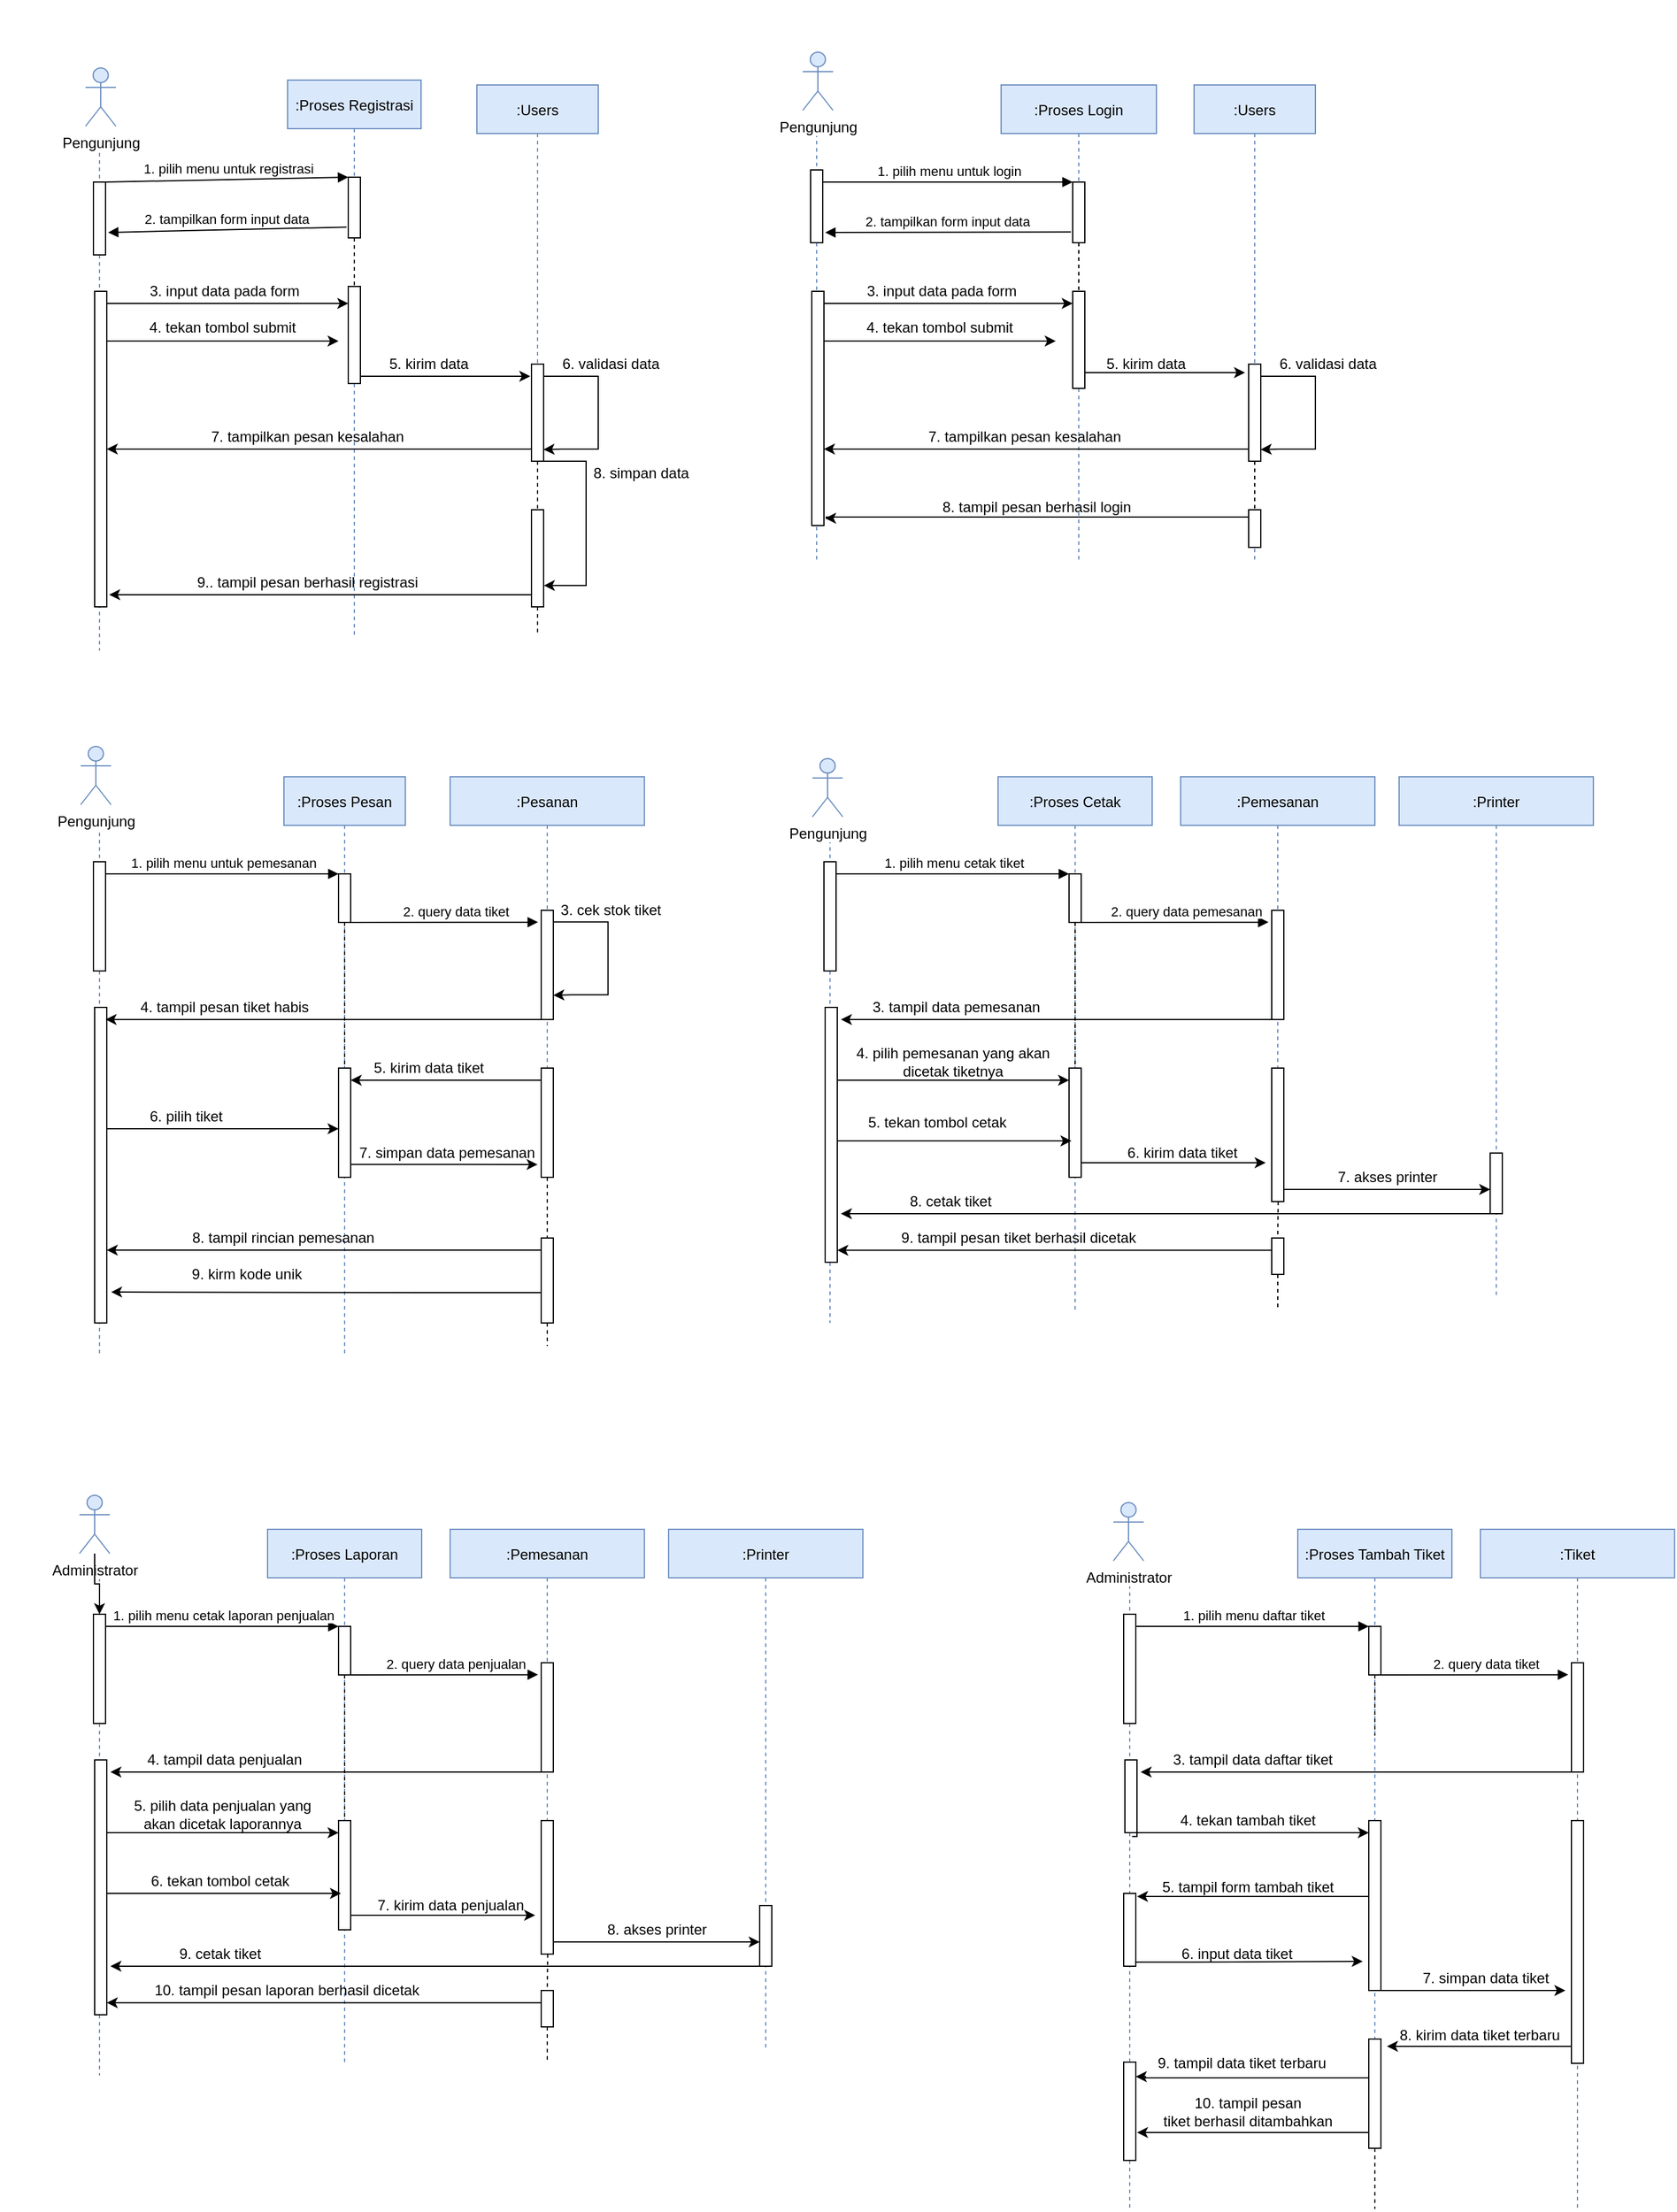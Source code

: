 <mxfile version="20.0.1" type="github">
  <diagram id="kgpKYQtTHZ0yAKxKKP6v" name="Page-1">
    <mxGraphModel dx="1011" dy="581" grid="0" gridSize="10" guides="1" tooltips="1" connect="1" arrows="1" fold="1" page="0" pageScale="1" pageWidth="850" pageHeight="1100" math="0" shadow="0">
      <root>
        <mxCell id="0" />
        <mxCell id="1" parent="0" />
        <mxCell id="LG617nG7bpmIxUYU5paF-22" value="" style="edgeStyle=orthogonalEdgeStyle;rounded=0;orthogonalLoop=1;jettySize=auto;html=1;dashed=1;endArrow=none;endFill=0;" parent="1" source="LG617nG7bpmIxUYU5paF-2" edge="1">
          <mxGeometry relative="1" as="geometry">
            <mxPoint x="530" y="532" as="targetPoint" />
          </mxGeometry>
        </mxCell>
        <mxCell id="LG617nG7bpmIxUYU5paF-202" value="" style="edgeStyle=orthogonalEdgeStyle;rounded=0;orthogonalLoop=1;jettySize=auto;html=1;endArrow=none;endFill=0;dashed=1;startArrow=none;" parent="1" source="LZ7R_vukXPX4uj1zmHP9-11" edge="1">
          <mxGeometry relative="1" as="geometry">
            <mxPoint x="1220" y="1830" as="targetPoint" />
          </mxGeometry>
        </mxCell>
        <mxCell id="LG617nG7bpmIxUYU5paF-158" value="" style="edgeStyle=orthogonalEdgeStyle;rounded=0;orthogonalLoop=1;jettySize=auto;html=1;endArrow=none;endFill=0;dashed=1;" parent="1" target="LG617nG7bpmIxUYU5paF-151" edge="1">
          <mxGeometry relative="1" as="geometry">
            <mxPoint x="1139.99" y="940" as="sourcePoint" />
            <mxPoint x="1140.0" y="1090" as="targetPoint" />
          </mxGeometry>
        </mxCell>
        <mxCell id="LG617nG7bpmIxUYU5paF-152" value="" style="edgeStyle=orthogonalEdgeStyle;rounded=0;orthogonalLoop=1;jettySize=auto;html=1;endArrow=none;endFill=0;dashed=1;startArrow=none;" parent="1" source="LG617nG7bpmIxUYU5paF-151" edge="1">
          <mxGeometry relative="1" as="geometry">
            <mxPoint x="1139.99" y="940" as="sourcePoint" />
            <mxPoint x="1140" y="1090" as="targetPoint" />
          </mxGeometry>
        </mxCell>
        <mxCell id="LG617nG7bpmIxUYU5paF-136" value=":Proses Cetak" style="shape=umlLifeline;perimeter=lifelinePerimeter;container=1;collapsible=0;recursiveResize=0;rounded=0;shadow=0;strokeWidth=1;fillColor=#dae8fc;strokeColor=#6c8ebf;" parent="1" vertex="1">
          <mxGeometry x="909.5" y="650" width="127" height="440" as="geometry" />
        </mxCell>
        <mxCell id="LG617nG7bpmIxUYU5paF-140" value="" style="edgeStyle=orthogonalEdgeStyle;rounded=0;orthogonalLoop=1;jettySize=auto;html=1;endArrow=classic;endFill=1;" parent="LG617nG7bpmIxUYU5paF-136" edge="1">
          <mxGeometry relative="1" as="geometry">
            <mxPoint x="50" y="240.0" as="targetPoint" />
          </mxGeometry>
        </mxCell>
        <mxCell id="3nuBFxr9cyL0pnOWT2aG-1" value=":Pengguna" style="shape=umlLifeline;perimeter=lifelinePerimeter;container=1;collapsible=0;recursiveResize=0;rounded=0;shadow=0;strokeWidth=1;fillColor=#dae8fc;strokeColor=#6c8ebf;" parent="1" vertex="1">
          <mxGeometry x="111" y="90" width="116" height="456" as="geometry" />
        </mxCell>
        <mxCell id="3nuBFxr9cyL0pnOWT2aG-2" value="" style="points=[];perimeter=orthogonalPerimeter;rounded=0;shadow=0;strokeWidth=1;" parent="3nuBFxr9cyL0pnOWT2aG-1" vertex="1">
          <mxGeometry x="53" y="70" width="10" height="60" as="geometry" />
        </mxCell>
        <mxCell id="3nuBFxr9cyL0pnOWT2aG-5" value=":Proses Registrasi" style="shape=umlLifeline;perimeter=lifelinePerimeter;container=1;collapsible=0;recursiveResize=0;rounded=0;shadow=0;strokeWidth=1;fillColor=#dae8fc;strokeColor=#6c8ebf;" parent="1" vertex="1">
          <mxGeometry x="324" y="76" width="110" height="459" as="geometry" />
        </mxCell>
        <mxCell id="3nuBFxr9cyL0pnOWT2aG-6" value="" style="points=[];perimeter=orthogonalPerimeter;rounded=0;shadow=0;strokeWidth=1;" parent="3nuBFxr9cyL0pnOWT2aG-5" vertex="1">
          <mxGeometry x="50" y="80" width="10" height="50" as="geometry" />
        </mxCell>
        <mxCell id="LG617nG7bpmIxUYU5paF-6" value="" style="points=[];perimeter=orthogonalPerimeter;rounded=0;shadow=0;strokeWidth=1;" parent="3nuBFxr9cyL0pnOWT2aG-5" vertex="1">
          <mxGeometry x="50" y="170" width="10" height="80" as="geometry" />
        </mxCell>
        <mxCell id="LG617nG7bpmIxUYU5paF-7" value="" style="edgeStyle=orthogonalEdgeStyle;rounded=0;orthogonalLoop=1;jettySize=auto;html=1;dashed=1;endArrow=none;endFill=0;" parent="3nuBFxr9cyL0pnOWT2aG-5" source="3nuBFxr9cyL0pnOWT2aG-6" target="LG617nG7bpmIxUYU5paF-6" edge="1">
          <mxGeometry relative="1" as="geometry" />
        </mxCell>
        <mxCell id="3nuBFxr9cyL0pnOWT2aG-8" value=" 1. pilih menu untuk registrasi" style="verticalAlign=bottom;endArrow=block;entryX=0;entryY=0;shadow=0;strokeWidth=1;" parent="1" source="3nuBFxr9cyL0pnOWT2aG-2" target="3nuBFxr9cyL0pnOWT2aG-6" edge="1">
          <mxGeometry relative="1" as="geometry">
            <mxPoint x="275" y="160" as="sourcePoint" />
          </mxGeometry>
        </mxCell>
        <mxCell id="3nuBFxr9cyL0pnOWT2aG-9" value="2. tampilkan form input data" style="verticalAlign=bottom;endArrow=block;entryX=1.1;entryY=0.259;shadow=0;strokeWidth=1;entryDx=0;entryDy=0;entryPerimeter=0;exitX=-0.138;exitY=0.822;exitDx=0;exitDy=0;exitPerimeter=0;" parent="1" source="3nuBFxr9cyL0pnOWT2aG-6" edge="1">
          <mxGeometry relative="1" as="geometry">
            <mxPoint x="360" y="202" as="sourcePoint" />
            <mxPoint x="176.0" y="201.54" as="targetPoint" />
          </mxGeometry>
        </mxCell>
        <mxCell id="LG617nG7bpmIxUYU5paF-1" value=":Users " style="shape=umlLifeline;perimeter=lifelinePerimeter;container=1;collapsible=0;recursiveResize=0;rounded=0;shadow=0;strokeWidth=1;fillColor=#dae8fc;strokeColor=#6c8ebf;" parent="1" vertex="1">
          <mxGeometry x="480" y="80" width="100" height="310" as="geometry" />
        </mxCell>
        <mxCell id="LG617nG7bpmIxUYU5paF-2" value="" style="points=[];perimeter=orthogonalPerimeter;rounded=0;shadow=0;strokeWidth=1;" parent="LG617nG7bpmIxUYU5paF-1" vertex="1">
          <mxGeometry x="45" y="230" width="10" height="80" as="geometry" />
        </mxCell>
        <mxCell id="LG617nG7bpmIxUYU5paF-17" style="edgeStyle=orthogonalEdgeStyle;rounded=0;orthogonalLoop=1;jettySize=auto;html=1;entryX=0.989;entryY=0.88;entryDx=0;entryDy=0;entryPerimeter=0;" parent="LG617nG7bpmIxUYU5paF-1" source="LG617nG7bpmIxUYU5paF-2" target="LG617nG7bpmIxUYU5paF-2" edge="1">
          <mxGeometry relative="1" as="geometry">
            <Array as="points">
              <mxPoint x="100" y="240" />
              <mxPoint x="100" y="300" />
              <mxPoint x="70" y="300" />
            </Array>
          </mxGeometry>
        </mxCell>
        <mxCell id="LG617nG7bpmIxUYU5paF-8" style="edgeStyle=orthogonalEdgeStyle;rounded=0;orthogonalLoop=1;jettySize=auto;html=1;" parent="1" source="LG617nG7bpmIxUYU5paF-4" target="LG617nG7bpmIxUYU5paF-6" edge="1">
          <mxGeometry relative="1" as="geometry">
            <Array as="points">
              <mxPoint x="290" y="260" />
              <mxPoint x="290" y="260" />
            </Array>
          </mxGeometry>
        </mxCell>
        <mxCell id="LG617nG7bpmIxUYU5paF-12" style="edgeStyle=orthogonalEdgeStyle;rounded=0;orthogonalLoop=1;jettySize=auto;html=1;" parent="1" edge="1">
          <mxGeometry relative="1" as="geometry">
            <mxPoint x="175" y="291" as="sourcePoint" />
            <mxPoint x="366" y="291" as="targetPoint" />
            <Array as="points">
              <mxPoint x="220" y="291" />
              <mxPoint x="220" y="291" />
            </Array>
          </mxGeometry>
        </mxCell>
        <mxCell id="LG617nG7bpmIxUYU5paF-4" value="" style="points=[];perimeter=orthogonalPerimeter;rounded=0;shadow=0;strokeWidth=1;" parent="1" vertex="1">
          <mxGeometry x="165" y="250" width="10" height="260" as="geometry" />
        </mxCell>
        <mxCell id="LG617nG7bpmIxUYU5paF-11" value="&amp;nbsp;3. input data pada form" style="text;html=1;align=center;verticalAlign=middle;resizable=0;points=[];autosize=1;strokeColor=none;fillColor=none;" parent="1" vertex="1">
          <mxGeometry x="200" y="240" width="140" height="20" as="geometry" />
        </mxCell>
        <mxCell id="LG617nG7bpmIxUYU5paF-13" value="4. tekan tombol submit" style="text;html=1;align=center;verticalAlign=middle;resizable=0;points=[];autosize=1;strokeColor=none;fillColor=none;" parent="1" vertex="1">
          <mxGeometry x="200" y="270" width="140" height="20" as="geometry" />
        </mxCell>
        <mxCell id="LG617nG7bpmIxUYU5paF-15" style="edgeStyle=orthogonalEdgeStyle;rounded=0;orthogonalLoop=1;jettySize=auto;html=1;" parent="1" source="LG617nG7bpmIxUYU5paF-6" edge="1">
          <mxGeometry relative="1" as="geometry">
            <mxPoint x="524" y="320" as="targetPoint" />
            <Array as="points">
              <mxPoint x="480" y="320" />
              <mxPoint x="480" y="320" />
            </Array>
          </mxGeometry>
        </mxCell>
        <mxCell id="LG617nG7bpmIxUYU5paF-16" value="5. kirim data" style="text;html=1;align=center;verticalAlign=middle;resizable=0;points=[];autosize=1;strokeColor=none;fillColor=none;" parent="1" vertex="1">
          <mxGeometry x="400" y="300" width="80" height="20" as="geometry" />
        </mxCell>
        <mxCell id="LG617nG7bpmIxUYU5paF-18" value="6. validasi data" style="text;html=1;align=center;verticalAlign=middle;resizable=0;points=[];autosize=1;strokeColor=none;fillColor=none;" parent="1" vertex="1">
          <mxGeometry x="540" y="300" width="100" height="20" as="geometry" />
        </mxCell>
        <mxCell id="LG617nG7bpmIxUYU5paF-19" style="edgeStyle=orthogonalEdgeStyle;rounded=0;orthogonalLoop=1;jettySize=auto;html=1;" parent="1" source="LG617nG7bpmIxUYU5paF-2" target="LG617nG7bpmIxUYU5paF-4" edge="1">
          <mxGeometry relative="1" as="geometry">
            <mxPoint x="210" y="370" as="targetPoint" />
            <Array as="points">
              <mxPoint x="360" y="380" />
              <mxPoint x="360" y="380" />
            </Array>
          </mxGeometry>
        </mxCell>
        <mxCell id="LG617nG7bpmIxUYU5paF-20" value="7. tampilkan pesan kesalahan" style="text;html=1;align=center;verticalAlign=middle;resizable=0;points=[];autosize=1;strokeColor=none;fillColor=none;" parent="1" vertex="1">
          <mxGeometry x="255" y="360" width="170" height="20" as="geometry" />
        </mxCell>
        <mxCell id="LG617nG7bpmIxUYU5paF-25" style="edgeStyle=orthogonalEdgeStyle;rounded=0;orthogonalLoop=1;jettySize=auto;html=1;" parent="1" source="LG617nG7bpmIxUYU5paF-21" edge="1">
          <mxGeometry relative="1" as="geometry">
            <mxPoint x="177" y="500" as="targetPoint" />
            <Array as="points">
              <mxPoint x="177" y="500" />
            </Array>
          </mxGeometry>
        </mxCell>
        <mxCell id="LG617nG7bpmIxUYU5paF-21" value="" style="points=[];perimeter=orthogonalPerimeter;rounded=0;shadow=0;strokeWidth=1;" parent="1" vertex="1">
          <mxGeometry x="525" y="430" width="10" height="80" as="geometry" />
        </mxCell>
        <mxCell id="LG617nG7bpmIxUYU5paF-23" style="edgeStyle=orthogonalEdgeStyle;rounded=0;orthogonalLoop=1;jettySize=auto;html=1;entryX=1.02;entryY=0.78;entryDx=0;entryDy=0;entryPerimeter=0;" parent="1" source="LG617nG7bpmIxUYU5paF-2" target="LG617nG7bpmIxUYU5paF-21" edge="1">
          <mxGeometry relative="1" as="geometry">
            <Array as="points">
              <mxPoint x="570" y="390" />
              <mxPoint x="570" y="492" />
            </Array>
          </mxGeometry>
        </mxCell>
        <mxCell id="LG617nG7bpmIxUYU5paF-24" value="8. simpan data" style="text;html=1;align=center;verticalAlign=middle;resizable=0;points=[];autosize=1;strokeColor=none;fillColor=none;" parent="1" vertex="1">
          <mxGeometry x="570" y="390" width="90" height="20" as="geometry" />
        </mxCell>
        <mxCell id="LG617nG7bpmIxUYU5paF-26" value="9.. tampil pesan berhasil registrasi" style="text;html=1;align=center;verticalAlign=middle;resizable=0;points=[];autosize=1;strokeColor=none;fillColor=none;" parent="1" vertex="1">
          <mxGeometry x="240" y="480" width="200" height="20" as="geometry" />
        </mxCell>
        <mxCell id="LG617nG7bpmIxUYU5paF-29" value=":Pengguna" style="shape=umlLifeline;perimeter=lifelinePerimeter;container=1;collapsible=0;recursiveResize=0;rounded=0;shadow=0;strokeWidth=1;fillColor=#dae8fc;strokeColor=#6c8ebf;" parent="1" vertex="1">
          <mxGeometry x="710" y="80" width="100" height="393" as="geometry" />
        </mxCell>
        <mxCell id="LG617nG7bpmIxUYU5paF-30" value="" style="points=[];perimeter=orthogonalPerimeter;rounded=0;shadow=0;strokeWidth=1;" parent="LG617nG7bpmIxUYU5paF-29" vertex="1">
          <mxGeometry x="45" y="70" width="10" height="60" as="geometry" />
        </mxCell>
        <mxCell id="LG617nG7bpmIxUYU5paF-31" value=":Proses Login" style="shape=umlLifeline;perimeter=lifelinePerimeter;container=1;collapsible=0;recursiveResize=0;rounded=0;shadow=0;strokeWidth=1;fillColor=#dae8fc;strokeColor=#6c8ebf;" parent="1" vertex="1">
          <mxGeometry x="912" y="80" width="128" height="393" as="geometry" />
        </mxCell>
        <mxCell id="LG617nG7bpmIxUYU5paF-32" value="" style="points=[];perimeter=orthogonalPerimeter;rounded=0;shadow=0;strokeWidth=1;" parent="LG617nG7bpmIxUYU5paF-31" vertex="1">
          <mxGeometry x="59" y="80" width="10" height="50" as="geometry" />
        </mxCell>
        <mxCell id="LG617nG7bpmIxUYU5paF-33" value="" style="points=[];perimeter=orthogonalPerimeter;rounded=0;shadow=0;strokeWidth=1;" parent="LG617nG7bpmIxUYU5paF-31" vertex="1">
          <mxGeometry x="59" y="170" width="10" height="80" as="geometry" />
        </mxCell>
        <mxCell id="LG617nG7bpmIxUYU5paF-34" value="" style="edgeStyle=orthogonalEdgeStyle;rounded=0;orthogonalLoop=1;jettySize=auto;html=1;dashed=1;endArrow=none;endFill=0;" parent="LG617nG7bpmIxUYU5paF-31" source="LG617nG7bpmIxUYU5paF-32" target="LG617nG7bpmIxUYU5paF-33" edge="1">
          <mxGeometry relative="1" as="geometry" />
        </mxCell>
        <mxCell id="LZ7R_vukXPX4uj1zmHP9-14" value="8. tampil pesan berhasil login" style="text;html=1;align=center;verticalAlign=middle;resizable=0;points=[];autosize=1;strokeColor=none;fillColor=none;" parent="LG617nG7bpmIxUYU5paF-31" vertex="1">
          <mxGeometry x="-53" y="339" width="163" height="18" as="geometry" />
        </mxCell>
        <mxCell id="LG617nG7bpmIxUYU5paF-35" value=" 1. pilih menu untuk login" style="verticalAlign=bottom;endArrow=block;entryX=0;entryY=0;shadow=0;strokeWidth=1;" parent="1" source="LG617nG7bpmIxUYU5paF-30" target="LG617nG7bpmIxUYU5paF-32" edge="1">
          <mxGeometry relative="1" as="geometry">
            <mxPoint x="866" y="160" as="sourcePoint" />
          </mxGeometry>
        </mxCell>
        <mxCell id="LG617nG7bpmIxUYU5paF-36" value="2. tampilkan form input data" style="verticalAlign=bottom;endArrow=block;entryX=1.1;entryY=0.259;shadow=0;strokeWidth=1;entryDx=0;entryDy=0;entryPerimeter=0;exitX=-0.138;exitY=0.822;exitDx=0;exitDy=0;exitPerimeter=0;" parent="1" source="LG617nG7bpmIxUYU5paF-32" edge="1">
          <mxGeometry relative="1" as="geometry">
            <mxPoint x="951" y="202" as="sourcePoint" />
            <mxPoint x="767" y="201.54" as="targetPoint" />
          </mxGeometry>
        </mxCell>
        <mxCell id="LG617nG7bpmIxUYU5paF-37" value=":Users" style="shape=umlLifeline;perimeter=lifelinePerimeter;container=1;collapsible=0;recursiveResize=0;rounded=0;shadow=0;strokeWidth=1;fillColor=#dae8fc;strokeColor=#6c8ebf;" parent="1" vertex="1">
          <mxGeometry x="1071" y="80" width="100" height="393" as="geometry" />
        </mxCell>
        <mxCell id="LG617nG7bpmIxUYU5paF-38" value="" style="points=[];perimeter=orthogonalPerimeter;rounded=0;shadow=0;strokeWidth=1;" parent="LG617nG7bpmIxUYU5paF-37" vertex="1">
          <mxGeometry x="45" y="230" width="10" height="80" as="geometry" />
        </mxCell>
        <mxCell id="LG617nG7bpmIxUYU5paF-39" style="edgeStyle=orthogonalEdgeStyle;rounded=0;orthogonalLoop=1;jettySize=auto;html=1;entryX=0.989;entryY=0.88;entryDx=0;entryDy=0;entryPerimeter=0;" parent="LG617nG7bpmIxUYU5paF-37" source="LG617nG7bpmIxUYU5paF-38" target="LG617nG7bpmIxUYU5paF-38" edge="1">
          <mxGeometry relative="1" as="geometry">
            <Array as="points">
              <mxPoint x="100" y="240" />
              <mxPoint x="100" y="300" />
              <mxPoint x="70" y="300" />
            </Array>
          </mxGeometry>
        </mxCell>
        <mxCell id="LG617nG7bpmIxUYU5paF-40" style="edgeStyle=orthogonalEdgeStyle;rounded=0;orthogonalLoop=1;jettySize=auto;html=1;" parent="1" source="LG617nG7bpmIxUYU5paF-42" target="LG617nG7bpmIxUYU5paF-33" edge="1">
          <mxGeometry relative="1" as="geometry">
            <Array as="points">
              <mxPoint x="881" y="260" />
              <mxPoint x="881" y="260" />
            </Array>
          </mxGeometry>
        </mxCell>
        <mxCell id="LG617nG7bpmIxUYU5paF-41" style="edgeStyle=orthogonalEdgeStyle;rounded=0;orthogonalLoop=1;jettySize=auto;html=1;" parent="1" edge="1">
          <mxGeometry relative="1" as="geometry">
            <mxPoint x="766" y="291" as="sourcePoint" />
            <mxPoint x="957" y="291" as="targetPoint" />
            <Array as="points">
              <mxPoint x="811" y="291" />
              <mxPoint x="811" y="291" />
            </Array>
          </mxGeometry>
        </mxCell>
        <mxCell id="LG617nG7bpmIxUYU5paF-42" value="" style="points=[];perimeter=orthogonalPerimeter;rounded=0;shadow=0;strokeWidth=1;" parent="1" vertex="1">
          <mxGeometry x="756" y="250" width="10" height="193" as="geometry" />
        </mxCell>
        <mxCell id="LG617nG7bpmIxUYU5paF-43" value="&amp;nbsp;3. input data pada form" style="text;html=1;align=center;verticalAlign=middle;resizable=0;points=[];autosize=1;strokeColor=none;fillColor=none;" parent="1" vertex="1">
          <mxGeometry x="791" y="240" width="140" height="20" as="geometry" />
        </mxCell>
        <mxCell id="LG617nG7bpmIxUYU5paF-44" value="4. tekan tombol submit" style="text;html=1;align=center;verticalAlign=middle;resizable=0;points=[];autosize=1;strokeColor=none;fillColor=none;" parent="1" vertex="1">
          <mxGeometry x="791" y="270" width="140" height="20" as="geometry" />
        </mxCell>
        <mxCell id="LG617nG7bpmIxUYU5paF-45" style="edgeStyle=orthogonalEdgeStyle;rounded=0;orthogonalLoop=1;jettySize=auto;html=1;" parent="1" source="LG617nG7bpmIxUYU5paF-33" edge="1">
          <mxGeometry relative="1" as="geometry">
            <mxPoint x="1113" y="317" as="targetPoint" />
            <Array as="points">
              <mxPoint x="1031" y="317" />
              <mxPoint x="1031" y="317" />
            </Array>
          </mxGeometry>
        </mxCell>
        <mxCell id="LG617nG7bpmIxUYU5paF-46" value="5. kirim data" style="text;html=1;align=center;verticalAlign=middle;resizable=0;points=[];autosize=1;strokeColor=none;fillColor=none;" parent="1" vertex="1">
          <mxGeometry x="991" y="300" width="80" height="20" as="geometry" />
        </mxCell>
        <mxCell id="LG617nG7bpmIxUYU5paF-47" value="6. validasi data" style="text;html=1;align=center;verticalAlign=middle;resizable=0;points=[];autosize=1;strokeColor=none;fillColor=none;" parent="1" vertex="1">
          <mxGeometry x="1131" y="300" width="100" height="20" as="geometry" />
        </mxCell>
        <mxCell id="LG617nG7bpmIxUYU5paF-48" style="edgeStyle=orthogonalEdgeStyle;rounded=0;orthogonalLoop=1;jettySize=auto;html=1;" parent="1" source="LG617nG7bpmIxUYU5paF-38" target="LG617nG7bpmIxUYU5paF-42" edge="1">
          <mxGeometry relative="1" as="geometry">
            <mxPoint x="801" y="370" as="targetPoint" />
            <Array as="points">
              <mxPoint x="951" y="380" />
              <mxPoint x="951" y="380" />
            </Array>
          </mxGeometry>
        </mxCell>
        <mxCell id="LG617nG7bpmIxUYU5paF-49" value="7. tampilkan pesan kesalahan" style="text;html=1;align=center;verticalAlign=middle;resizable=0;points=[];autosize=1;strokeColor=none;fillColor=none;" parent="1" vertex="1">
          <mxGeometry x="846" y="360" width="170" height="20" as="geometry" />
        </mxCell>
        <mxCell id="LG617nG7bpmIxUYU5paF-50" style="edgeStyle=orthogonalEdgeStyle;rounded=0;orthogonalLoop=1;jettySize=auto;html=1;" parent="1" source="LG617nG7bpmIxUYU5paF-51" edge="1">
          <mxGeometry relative="1" as="geometry">
            <mxPoint x="767" y="437" as="targetPoint" />
            <Array as="points">
              <mxPoint x="768" y="436" />
            </Array>
          </mxGeometry>
        </mxCell>
        <mxCell id="LG617nG7bpmIxUYU5paF-51" value="" style="points=[];perimeter=orthogonalPerimeter;rounded=0;shadow=0;strokeWidth=1;" parent="1" vertex="1">
          <mxGeometry x="1116" y="430" width="10" height="31" as="geometry" />
        </mxCell>
        <mxCell id="LG617nG7bpmIxUYU5paF-52" value="" style="edgeStyle=orthogonalEdgeStyle;rounded=0;orthogonalLoop=1;jettySize=auto;html=1;dashed=1;endArrow=none;endFill=0;" parent="1" source="LG617nG7bpmIxUYU5paF-38" target="LG617nG7bpmIxUYU5paF-51" edge="1">
          <mxGeometry relative="1" as="geometry" />
        </mxCell>
        <mxCell id="LG617nG7bpmIxUYU5paF-56" value=":Pengguna" style="shape=umlLifeline;perimeter=lifelinePerimeter;container=1;collapsible=0;recursiveResize=0;rounded=0;shadow=0;strokeWidth=1;fillColor=#dae8fc;strokeColor=#6c8ebf;" parent="1" vertex="1">
          <mxGeometry x="119" y="650" width="100" height="477" as="geometry" />
        </mxCell>
        <mxCell id="LG617nG7bpmIxUYU5paF-57" value="" style="points=[];perimeter=orthogonalPerimeter;rounded=0;shadow=0;strokeWidth=1;" parent="LG617nG7bpmIxUYU5paF-56" vertex="1">
          <mxGeometry x="45" y="70" width="10" height="90" as="geometry" />
        </mxCell>
        <mxCell id="LG617nG7bpmIxUYU5paF-69" value="" style="points=[];perimeter=orthogonalPerimeter;rounded=0;shadow=0;strokeWidth=1;" parent="LG617nG7bpmIxUYU5paF-56" vertex="1">
          <mxGeometry x="46" y="190" width="10" height="260" as="geometry" />
        </mxCell>
        <mxCell id="LG617nG7bpmIxUYU5paF-58" value=":Proses Pesan" style="shape=umlLifeline;perimeter=lifelinePerimeter;container=1;collapsible=0;recursiveResize=0;rounded=0;shadow=0;strokeWidth=1;fillColor=#dae8fc;strokeColor=#6c8ebf;" parent="1" vertex="1">
          <mxGeometry x="321" y="650" width="100" height="476" as="geometry" />
        </mxCell>
        <mxCell id="LG617nG7bpmIxUYU5paF-59" value="" style="points=[];perimeter=orthogonalPerimeter;rounded=0;shadow=0;strokeWidth=1;" parent="LG617nG7bpmIxUYU5paF-58" vertex="1">
          <mxGeometry x="45" y="80" width="10" height="40" as="geometry" />
        </mxCell>
        <mxCell id="LG617nG7bpmIxUYU5paF-61" value="" style="edgeStyle=orthogonalEdgeStyle;rounded=0;orthogonalLoop=1;jettySize=auto;html=1;dashed=1;endArrow=none;endFill=0;" parent="LG617nG7bpmIxUYU5paF-58" source="LG617nG7bpmIxUYU5paF-59" edge="1">
          <mxGeometry relative="1" as="geometry">
            <mxPoint x="50" y="170" as="targetPoint" />
          </mxGeometry>
        </mxCell>
        <mxCell id="LG617nG7bpmIxUYU5paF-93" value="" style="points=[];perimeter=orthogonalPerimeter;rounded=0;shadow=0;strokeWidth=1;" parent="LG617nG7bpmIxUYU5paF-58" vertex="1">
          <mxGeometry x="45" y="240" width="10" height="90" as="geometry" />
        </mxCell>
        <mxCell id="LG617nG7bpmIxUYU5paF-94" value="" style="edgeStyle=orthogonalEdgeStyle;rounded=0;orthogonalLoop=1;jettySize=auto;html=1;endArrow=none;endFill=0;dashed=1;" parent="LG617nG7bpmIxUYU5paF-58" source="LG617nG7bpmIxUYU5paF-59" target="LG617nG7bpmIxUYU5paF-93" edge="1">
          <mxGeometry relative="1" as="geometry" />
        </mxCell>
        <mxCell id="LG617nG7bpmIxUYU5paF-62" value=" 1. pilih menu untuk pemesanan" style="verticalAlign=bottom;endArrow=block;entryX=0;entryY=0;shadow=0;strokeWidth=1;" parent="1" source="LG617nG7bpmIxUYU5paF-57" target="LG617nG7bpmIxUYU5paF-59" edge="1">
          <mxGeometry relative="1" as="geometry">
            <mxPoint x="275" y="730" as="sourcePoint" />
          </mxGeometry>
        </mxCell>
        <mxCell id="LG617nG7bpmIxUYU5paF-63" value="2. query data tiket" style="verticalAlign=bottom;endArrow=block;shadow=0;strokeWidth=1;entryX=-0.267;entryY=0.109;entryDx=0;entryDy=0;entryPerimeter=0;" parent="1" target="LG617nG7bpmIxUYU5paF-83" edge="1">
          <mxGeometry x="0.13" relative="1" as="geometry">
            <mxPoint x="375.5" y="770" as="sourcePoint" />
            <mxPoint x="525" y="770" as="targetPoint" />
            <Array as="points" />
            <mxPoint as="offset" />
          </mxGeometry>
        </mxCell>
        <mxCell id="LG617nG7bpmIxUYU5paF-64" value=":Pesanan" style="shape=umlLifeline;perimeter=lifelinePerimeter;container=0;collapsible=0;recursiveResize=0;rounded=0;shadow=0;strokeWidth=1;fillColor=#dae8fc;strokeColor=#6c8ebf;" parent="1" vertex="1">
          <mxGeometry x="457.94" y="650" width="160.11" height="310" as="geometry" />
        </mxCell>
        <mxCell id="LG617nG7bpmIxUYU5paF-70" value="&amp;nbsp;4. tampil pesan tiket habis" style="text;html=1;align=center;verticalAlign=middle;resizable=0;points=[];autosize=1;strokeColor=none;fillColor=none;" parent="1" vertex="1">
          <mxGeometry x="190" y="830" width="160" height="20" as="geometry" />
        </mxCell>
        <mxCell id="LG617nG7bpmIxUYU5paF-90" style="edgeStyle=orthogonalEdgeStyle;rounded=0;orthogonalLoop=1;jettySize=auto;html=1;endArrow=classic;endFill=1;" parent="1" source="LG617nG7bpmIxUYU5paF-83" edge="1">
          <mxGeometry relative="1" as="geometry">
            <Array as="points">
              <mxPoint x="300" y="850" />
              <mxPoint x="300" y="850" />
            </Array>
            <mxPoint x="174" y="850" as="targetPoint" />
          </mxGeometry>
        </mxCell>
        <mxCell id="LG617nG7bpmIxUYU5paF-83" value="" style="points=[];perimeter=orthogonalPerimeter;rounded=0;shadow=0;strokeWidth=1;" parent="1" vertex="1">
          <mxGeometry x="533" y="760" width="10" height="90" as="geometry" />
        </mxCell>
        <mxCell id="LG617nG7bpmIxUYU5paF-88" style="edgeStyle=orthogonalEdgeStyle;rounded=0;orthogonalLoop=1;jettySize=auto;html=1;entryX=0.989;entryY=0.88;entryDx=0;entryDy=0;entryPerimeter=0;" parent="1" edge="1">
          <mxGeometry relative="1" as="geometry">
            <Array as="points">
              <mxPoint x="588.11" y="769.6" />
              <mxPoint x="588.11" y="829.6" />
              <mxPoint x="558.11" y="829.6" />
            </Array>
            <mxPoint x="543.11" y="769.6" as="sourcePoint" />
            <mxPoint x="543.0" y="830.0" as="targetPoint" />
          </mxGeometry>
        </mxCell>
        <mxCell id="LG617nG7bpmIxUYU5paF-89" value="3. cek stok tiket" style="text;html=1;align=center;verticalAlign=middle;resizable=0;points=[];autosize=1;strokeColor=none;fillColor=none;" parent="1" vertex="1">
          <mxGeometry x="540.11" y="749.6" width="100" height="20" as="geometry" />
        </mxCell>
        <mxCell id="LG617nG7bpmIxUYU5paF-95" style="edgeStyle=orthogonalEdgeStyle;rounded=0;orthogonalLoop=1;jettySize=auto;html=1;endArrow=classic;endFill=1;" parent="1" source="LG617nG7bpmIxUYU5paF-91" target="LG617nG7bpmIxUYU5paF-93" edge="1">
          <mxGeometry relative="1" as="geometry">
            <Array as="points">
              <mxPoint x="430" y="900" />
              <mxPoint x="430" y="900" />
            </Array>
          </mxGeometry>
        </mxCell>
        <mxCell id="LG617nG7bpmIxUYU5paF-102" value="" style="edgeStyle=orthogonalEdgeStyle;rounded=0;orthogonalLoop=1;jettySize=auto;html=1;endArrow=none;endFill=0;dashed=1;" parent="1" source="LG617nG7bpmIxUYU5paF-91" edge="1">
          <mxGeometry relative="1" as="geometry">
            <mxPoint x="538" y="1119" as="targetPoint" />
          </mxGeometry>
        </mxCell>
        <mxCell id="LG617nG7bpmIxUYU5paF-91" value="" style="points=[];perimeter=orthogonalPerimeter;rounded=0;shadow=0;strokeWidth=1;" parent="1" vertex="1">
          <mxGeometry x="532.99" y="890" width="10" height="90" as="geometry" />
        </mxCell>
        <mxCell id="LG617nG7bpmIxUYU5paF-96" value="5. kirim data tiket" style="text;html=1;align=center;verticalAlign=middle;resizable=0;points=[];autosize=1;strokeColor=none;fillColor=none;" parent="1" vertex="1">
          <mxGeometry x="385" y="880" width="110" height="20" as="geometry" />
        </mxCell>
        <mxCell id="LG617nG7bpmIxUYU5paF-97" style="edgeStyle=orthogonalEdgeStyle;rounded=0;orthogonalLoop=1;jettySize=auto;html=1;endArrow=classic;endFill=1;" parent="1" source="LG617nG7bpmIxUYU5paF-69" target="LG617nG7bpmIxUYU5paF-93" edge="1">
          <mxGeometry relative="1" as="geometry">
            <Array as="points">
              <mxPoint x="250" y="940" />
              <mxPoint x="250" y="940" />
            </Array>
          </mxGeometry>
        </mxCell>
        <mxCell id="LG617nG7bpmIxUYU5paF-98" value="6. pilih tiket" style="text;html=1;align=center;verticalAlign=middle;resizable=0;points=[];autosize=1;strokeColor=none;fillColor=none;" parent="1" vertex="1">
          <mxGeometry x="200" y="920" width="80" height="20" as="geometry" />
        </mxCell>
        <mxCell id="LG617nG7bpmIxUYU5paF-99" style="edgeStyle=orthogonalEdgeStyle;rounded=0;orthogonalLoop=1;jettySize=auto;html=1;entryX=0.969;entryY=0.972;entryDx=0;entryDy=0;entryPerimeter=0;endArrow=classic;endFill=1;" parent="1" source="LG617nG7bpmIxUYU5paF-93" target="LG617nG7bpmIxUYU5paF-100" edge="1">
          <mxGeometry relative="1" as="geometry">
            <Array as="points">
              <mxPoint x="410" y="970" />
            </Array>
          </mxGeometry>
        </mxCell>
        <mxCell id="LG617nG7bpmIxUYU5paF-100" value="7. simpan data pemesanan" style="text;html=1;align=center;verticalAlign=middle;resizable=0;points=[];autosize=1;strokeColor=none;fillColor=none;" parent="1" vertex="1">
          <mxGeometry x="374.99" y="950" width="160" height="20" as="geometry" />
        </mxCell>
        <mxCell id="LG617nG7bpmIxUYU5paF-103" style="edgeStyle=orthogonalEdgeStyle;rounded=0;orthogonalLoop=1;jettySize=auto;html=1;endArrow=classic;endFill=1;" parent="1" source="LG617nG7bpmIxUYU5paF-101" target="LG617nG7bpmIxUYU5paF-69" edge="1">
          <mxGeometry relative="1" as="geometry">
            <Array as="points">
              <mxPoint x="260" y="1040" />
              <mxPoint x="260" y="1040" />
            </Array>
          </mxGeometry>
        </mxCell>
        <mxCell id="LG617nG7bpmIxUYU5paF-105" style="edgeStyle=orthogonalEdgeStyle;rounded=0;orthogonalLoop=1;jettySize=auto;html=1;entryX=1.359;entryY=0.902;entryDx=0;entryDy=0;entryPerimeter=0;endArrow=classic;endFill=1;" parent="1" source="LG617nG7bpmIxUYU5paF-101" target="LG617nG7bpmIxUYU5paF-69" edge="1">
          <mxGeometry relative="1" as="geometry">
            <Array as="points">
              <mxPoint x="440" y="1075" />
              <mxPoint x="440" y="1075" />
            </Array>
          </mxGeometry>
        </mxCell>
        <mxCell id="LG617nG7bpmIxUYU5paF-101" value="" style="points=[];perimeter=orthogonalPerimeter;rounded=0;shadow=0;strokeWidth=1;" parent="1" vertex="1">
          <mxGeometry x="532.99" y="1030" width="10" height="70" as="geometry" />
        </mxCell>
        <mxCell id="LG617nG7bpmIxUYU5paF-104" value="8. tampil rincian pemesanan" style="text;html=1;align=center;verticalAlign=middle;resizable=0;points=[];autosize=1;strokeColor=none;fillColor=none;" parent="1" vertex="1">
          <mxGeometry x="235" y="1020" width="170" height="20" as="geometry" />
        </mxCell>
        <mxCell id="LG617nG7bpmIxUYU5paF-106" value="9. kirm kode unik" style="text;html=1;align=center;verticalAlign=middle;resizable=0;points=[];autosize=1;strokeColor=none;fillColor=none;" parent="1" vertex="1">
          <mxGeometry x="235" y="1050" width="110" height="20" as="geometry" />
        </mxCell>
        <mxCell id="LG617nG7bpmIxUYU5paF-108" value="" style="points=[];perimeter=orthogonalPerimeter;rounded=0;shadow=0;strokeWidth=1;" parent="1" vertex="1">
          <mxGeometry x="766" y="720" width="10" height="90" as="geometry" />
        </mxCell>
        <mxCell id="LG617nG7bpmIxUYU5paF-109" value="" style="points=[];perimeter=orthogonalPerimeter;rounded=0;shadow=0;strokeWidth=1;" parent="1" vertex="1">
          <mxGeometry x="968" y="730" width="10" height="40" as="geometry" />
        </mxCell>
        <mxCell id="LG617nG7bpmIxUYU5paF-110" value="" style="edgeStyle=orthogonalEdgeStyle;rounded=0;orthogonalLoop=1;jettySize=auto;html=1;dashed=1;endArrow=none;endFill=0;" parent="1" source="LG617nG7bpmIxUYU5paF-109" edge="1">
          <mxGeometry relative="1" as="geometry">
            <mxPoint x="973" y="820" as="targetPoint" />
          </mxGeometry>
        </mxCell>
        <mxCell id="LG617nG7bpmIxUYU5paF-156" style="edgeStyle=orthogonalEdgeStyle;rounded=0;orthogonalLoop=1;jettySize=auto;html=1;endArrow=classic;endFill=1;" parent="1" source="LG617nG7bpmIxUYU5paF-111" edge="1">
          <mxGeometry relative="1" as="geometry">
            <mxPoint x="1130" y="968" as="targetPoint" />
            <Array as="points">
              <mxPoint x="1020" y="968" />
              <mxPoint x="1020" y="968" />
            </Array>
          </mxGeometry>
        </mxCell>
        <mxCell id="LG617nG7bpmIxUYU5paF-111" value="" style="points=[];perimeter=orthogonalPerimeter;rounded=0;shadow=0;strokeWidth=1;" parent="1" vertex="1">
          <mxGeometry x="968" y="890" width="10" height="90" as="geometry" />
        </mxCell>
        <mxCell id="LG617nG7bpmIxUYU5paF-112" value="" style="edgeStyle=orthogonalEdgeStyle;rounded=0;orthogonalLoop=1;jettySize=auto;html=1;endArrow=none;endFill=0;dashed=1;" parent="1" source="LG617nG7bpmIxUYU5paF-109" target="LG617nG7bpmIxUYU5paF-111" edge="1">
          <mxGeometry relative="1" as="geometry" />
        </mxCell>
        <mxCell id="LG617nG7bpmIxUYU5paF-113" value=" 1. pilih menu cetak tiket" style="verticalAlign=bottom;endArrow=block;entryX=0;entryY=0;shadow=0;strokeWidth=1;" parent="1" source="LG617nG7bpmIxUYU5paF-108" target="LG617nG7bpmIxUYU5paF-109" edge="1">
          <mxGeometry relative="1" as="geometry">
            <mxPoint x="877" y="730" as="sourcePoint" />
          </mxGeometry>
        </mxCell>
        <mxCell id="LG617nG7bpmIxUYU5paF-114" value="2. query data pemesanan" style="verticalAlign=bottom;endArrow=block;shadow=0;strokeWidth=1;entryX=-0.267;entryY=0.109;entryDx=0;entryDy=0;entryPerimeter=0;" parent="1" target="LG617nG7bpmIxUYU5paF-120" edge="1">
          <mxGeometry x="0.13" relative="1" as="geometry">
            <mxPoint x="977.5" y="770" as="sourcePoint" />
            <mxPoint x="1127" y="770" as="targetPoint" />
            <Array as="points" />
            <mxPoint as="offset" />
          </mxGeometry>
        </mxCell>
        <mxCell id="LG617nG7bpmIxUYU5paF-115" value=":Pemesanan" style="shape=umlLifeline;perimeter=lifelinePerimeter;container=0;collapsible=0;recursiveResize=0;rounded=0;shadow=0;strokeWidth=1;fillColor=#dae8fc;strokeColor=#6c8ebf;" parent="1" vertex="1">
          <mxGeometry x="1059.94" y="650" width="160.11" height="310" as="geometry" />
        </mxCell>
        <mxCell id="LG617nG7bpmIxUYU5paF-116" value="&amp;nbsp;3. tampil data pemesanan" style="text;html=1;align=center;verticalAlign=middle;resizable=0;points=[];autosize=1;strokeColor=none;fillColor=none;" parent="1" vertex="1">
          <mxGeometry x="798" y="831" width="149" height="18" as="geometry" />
        </mxCell>
        <mxCell id="LG617nG7bpmIxUYU5paF-117" style="edgeStyle=orthogonalEdgeStyle;rounded=0;orthogonalLoop=1;jettySize=auto;html=1;endArrow=classic;endFill=1;" parent="1" source="LG617nG7bpmIxUYU5paF-120" edge="1">
          <mxGeometry relative="1" as="geometry">
            <mxPoint x="780" y="850" as="targetPoint" />
            <Array as="points">
              <mxPoint x="902" y="850" />
              <mxPoint x="902" y="850" />
            </Array>
          </mxGeometry>
        </mxCell>
        <mxCell id="LG617nG7bpmIxUYU5paF-120" value="" style="points=[];perimeter=orthogonalPerimeter;rounded=0;shadow=0;strokeWidth=1;" parent="1" vertex="1">
          <mxGeometry x="1135" y="760" width="10" height="90" as="geometry" />
        </mxCell>
        <mxCell id="LG617nG7bpmIxUYU5paF-147" style="edgeStyle=orthogonalEdgeStyle;rounded=0;orthogonalLoop=1;jettySize=auto;html=1;endArrow=classic;endFill=1;" parent="1" source="LG617nG7bpmIxUYU5paF-125" target="LG617nG7bpmIxUYU5paF-146" edge="1">
          <mxGeometry relative="1" as="geometry">
            <Array as="points">
              <mxPoint x="1160" y="990" />
              <mxPoint x="1160" y="990" />
            </Array>
          </mxGeometry>
        </mxCell>
        <mxCell id="LG617nG7bpmIxUYU5paF-125" value="" style="points=[];perimeter=orthogonalPerimeter;rounded=0;shadow=0;strokeWidth=1;" parent="1" vertex="1">
          <mxGeometry x="1134.99" y="890" width="10" height="110" as="geometry" />
        </mxCell>
        <mxCell id="LG617nG7bpmIxUYU5paF-127" style="edgeStyle=orthogonalEdgeStyle;rounded=0;orthogonalLoop=1;jettySize=auto;html=1;endArrow=classic;endFill=1;" parent="1" target="LG617nG7bpmIxUYU5paF-111" edge="1">
          <mxGeometry relative="1" as="geometry">
            <mxPoint x="777" y="940.067" as="sourcePoint" />
            <Array as="points">
              <mxPoint x="777" y="900" />
            </Array>
          </mxGeometry>
        </mxCell>
        <mxCell id="LG617nG7bpmIxUYU5paF-128" value="&lt;div&gt;4. pilih pemesanan yang akan &lt;br&gt;&lt;/div&gt;&lt;div&gt;dicetak tiketnya&lt;br&gt;&lt;/div&gt;" style="text;html=1;align=center;verticalAlign=middle;resizable=0;points=[];autosize=1;strokeColor=none;fillColor=none;" parent="1" vertex="1">
          <mxGeometry x="788" y="869" width="168" height="32" as="geometry" />
        </mxCell>
        <mxCell id="LG617nG7bpmIxUYU5paF-130" value="7. akses printer" style="text;html=1;align=center;verticalAlign=middle;resizable=0;points=[];autosize=1;strokeColor=none;fillColor=none;" parent="1" vertex="1">
          <mxGeometry x="1184" y="971" width="92" height="18" as="geometry" />
        </mxCell>
        <mxCell id="LG617nG7bpmIxUYU5paF-131" style="edgeStyle=orthogonalEdgeStyle;rounded=0;orthogonalLoop=1;jettySize=auto;html=1;endArrow=classic;endFill=1;" parent="1" edge="1">
          <mxGeometry relative="1" as="geometry">
            <mxPoint x="1134.99" y="1040.067" as="sourcePoint" />
            <mxPoint x="777" y="1040.067" as="targetPoint" />
            <Array as="points">
              <mxPoint x="862" y="1040" />
              <mxPoint x="862" y="1040" />
            </Array>
          </mxGeometry>
        </mxCell>
        <mxCell id="LG617nG7bpmIxUYU5paF-133" value=":Pengguna" style="shape=umlLifeline;perimeter=lifelinePerimeter;container=1;collapsible=0;recursiveResize=0;rounded=0;shadow=0;strokeWidth=1;fillColor=#dae8fc;strokeColor=#6c8ebf;" parent="1" vertex="1">
          <mxGeometry x="721" y="650" width="100" height="450" as="geometry" />
        </mxCell>
        <mxCell id="LG617nG7bpmIxUYU5paF-134" value="" style="points=[];perimeter=orthogonalPerimeter;rounded=0;shadow=0;strokeWidth=1;" parent="LG617nG7bpmIxUYU5paF-133" vertex="1">
          <mxGeometry x="45" y="70" width="10" height="90" as="geometry" />
        </mxCell>
        <mxCell id="LG617nG7bpmIxUYU5paF-135" value="" style="points=[];perimeter=orthogonalPerimeter;rounded=0;shadow=0;strokeWidth=1;" parent="LG617nG7bpmIxUYU5paF-133" vertex="1">
          <mxGeometry x="46" y="190" width="10" height="210" as="geometry" />
        </mxCell>
        <mxCell id="LG617nG7bpmIxUYU5paF-141" style="edgeStyle=orthogonalEdgeStyle;rounded=0;orthogonalLoop=1;jettySize=auto;html=1;endArrow=classic;endFill=1;" parent="1" source="LG617nG7bpmIxUYU5paF-135" edge="1">
          <mxGeometry relative="1" as="geometry">
            <mxPoint x="970" y="950" as="targetPoint" />
            <Array as="points">
              <mxPoint x="920" y="950" />
              <mxPoint x="920" y="950" />
            </Array>
          </mxGeometry>
        </mxCell>
        <mxCell id="LG617nG7bpmIxUYU5paF-142" value="5. tekan tombol cetak" style="text;html=1;align=center;verticalAlign=middle;resizable=0;points=[];autosize=1;strokeColor=none;fillColor=none;" parent="1" vertex="1">
          <mxGeometry x="797" y="926" width="123" height="18" as="geometry" />
        </mxCell>
        <mxCell id="LG617nG7bpmIxUYU5paF-143" value=":Printer" style="shape=umlLifeline;perimeter=lifelinePerimeter;container=0;collapsible=0;recursiveResize=0;rounded=0;shadow=0;strokeWidth=1;fillColor=#dae8fc;strokeColor=#6c8ebf;" parent="1" vertex="1">
          <mxGeometry x="1240" y="650" width="160.11" height="430" as="geometry" />
        </mxCell>
        <mxCell id="LG617nG7bpmIxUYU5paF-153" style="edgeStyle=orthogonalEdgeStyle;rounded=0;orthogonalLoop=1;jettySize=auto;html=1;endArrow=classic;endFill=1;" parent="1" source="LG617nG7bpmIxUYU5paF-146" edge="1">
          <mxGeometry relative="1" as="geometry">
            <mxPoint x="780" y="1010" as="targetPoint" />
            <Array as="points">
              <mxPoint x="780" y="1010" />
            </Array>
          </mxGeometry>
        </mxCell>
        <mxCell id="LG617nG7bpmIxUYU5paF-146" value="" style="points=[];perimeter=orthogonalPerimeter;rounded=0;shadow=0;strokeWidth=1;" parent="1" vertex="1">
          <mxGeometry x="1315.05" y="960" width="10" height="50" as="geometry" />
        </mxCell>
        <mxCell id="LG617nG7bpmIxUYU5paF-154" value="8. cetak tiket" style="text;html=1;align=center;verticalAlign=middle;resizable=0;points=[];autosize=1;strokeColor=none;fillColor=none;" parent="1" vertex="1">
          <mxGeometry x="831.5" y="991" width="77" height="18" as="geometry" />
        </mxCell>
        <mxCell id="LG617nG7bpmIxUYU5paF-132" value="9. tampil pesan tiket berhasil dicetak" style="text;html=1;align=center;verticalAlign=middle;resizable=0;points=[];autosize=1;strokeColor=none;fillColor=none;" parent="1" vertex="1">
          <mxGeometry x="825" y="1021" width="201" height="18" as="geometry" />
        </mxCell>
        <mxCell id="LG617nG7bpmIxUYU5paF-157" value="6. kirim data tiket" style="text;html=1;align=center;verticalAlign=middle;resizable=0;points=[];autosize=1;strokeColor=none;fillColor=none;" parent="1" vertex="1">
          <mxGeometry x="1011" y="951" width="99" height="18" as="geometry" />
        </mxCell>
        <mxCell id="LG617nG7bpmIxUYU5paF-151" value="" style="points=[];perimeter=orthogonalPerimeter;rounded=0;shadow=0;strokeWidth=1;" parent="1" vertex="1">
          <mxGeometry x="1135" y="1030" width="10" height="30" as="geometry" />
        </mxCell>
        <mxCell id="LG617nG7bpmIxUYU5paF-159" value="" style="edgeStyle=orthogonalEdgeStyle;rounded=0;orthogonalLoop=1;jettySize=auto;html=1;endArrow=none;endFill=0;dashed=1;" parent="1" target="LG617nG7bpmIxUYU5paF-192" edge="1">
          <mxGeometry relative="1" as="geometry">
            <mxPoint x="537.99" y="1560.0" as="sourcePoint" />
            <mxPoint x="538.0" y="1710" as="targetPoint" />
          </mxGeometry>
        </mxCell>
        <mxCell id="LG617nG7bpmIxUYU5paF-160" value="" style="edgeStyle=orthogonalEdgeStyle;rounded=0;orthogonalLoop=1;jettySize=auto;html=1;endArrow=none;endFill=0;dashed=1;startArrow=none;" parent="1" source="LG617nG7bpmIxUYU5paF-192" edge="1">
          <mxGeometry relative="1" as="geometry">
            <mxPoint x="537.99" y="1560" as="sourcePoint" />
            <mxPoint x="538" y="1710.0" as="targetPoint" />
          </mxGeometry>
        </mxCell>
        <mxCell id="LG617nG7bpmIxUYU5paF-161" value=":Proses Laporan" style="shape=umlLifeline;perimeter=lifelinePerimeter;container=1;collapsible=0;recursiveResize=0;rounded=0;shadow=0;strokeWidth=1;fillColor=#dae8fc;strokeColor=#6c8ebf;" parent="1" vertex="1">
          <mxGeometry x="307.5" y="1270" width="127" height="440" as="geometry" />
        </mxCell>
        <mxCell id="LG617nG7bpmIxUYU5paF-162" value="" style="edgeStyle=orthogonalEdgeStyle;rounded=0;orthogonalLoop=1;jettySize=auto;html=1;endArrow=classic;endFill=1;" parent="LG617nG7bpmIxUYU5paF-161" edge="1">
          <mxGeometry relative="1" as="geometry">
            <mxPoint x="50" y="240.0" as="targetPoint" />
          </mxGeometry>
        </mxCell>
        <mxCell id="LG617nG7bpmIxUYU5paF-163" value="" style="points=[];perimeter=orthogonalPerimeter;rounded=0;shadow=0;strokeWidth=1;" parent="1" vertex="1">
          <mxGeometry x="164" y="1340" width="10" height="90" as="geometry" />
        </mxCell>
        <mxCell id="LG617nG7bpmIxUYU5paF-164" value="" style="points=[];perimeter=orthogonalPerimeter;rounded=0;shadow=0;strokeWidth=1;" parent="1" vertex="1">
          <mxGeometry x="366" y="1350" width="10" height="40" as="geometry" />
        </mxCell>
        <mxCell id="LG617nG7bpmIxUYU5paF-165" value="" style="edgeStyle=orthogonalEdgeStyle;rounded=0;orthogonalLoop=1;jettySize=auto;html=1;dashed=1;endArrow=none;endFill=0;" parent="1" source="LG617nG7bpmIxUYU5paF-164" edge="1">
          <mxGeometry relative="1" as="geometry">
            <mxPoint x="371" y="1440" as="targetPoint" />
          </mxGeometry>
        </mxCell>
        <mxCell id="LG617nG7bpmIxUYU5paF-166" style="edgeStyle=orthogonalEdgeStyle;rounded=0;orthogonalLoop=1;jettySize=auto;html=1;endArrow=classic;endFill=1;" parent="1" source="LG617nG7bpmIxUYU5paF-167" edge="1">
          <mxGeometry relative="1" as="geometry">
            <mxPoint x="528" y="1588" as="targetPoint" />
            <Array as="points">
              <mxPoint x="418" y="1588" />
              <mxPoint x="418" y="1588" />
            </Array>
          </mxGeometry>
        </mxCell>
        <mxCell id="LG617nG7bpmIxUYU5paF-167" value="" style="points=[];perimeter=orthogonalPerimeter;rounded=0;shadow=0;strokeWidth=1;" parent="1" vertex="1">
          <mxGeometry x="366" y="1510" width="10" height="90" as="geometry" />
        </mxCell>
        <mxCell id="LG617nG7bpmIxUYU5paF-168" value="" style="edgeStyle=orthogonalEdgeStyle;rounded=0;orthogonalLoop=1;jettySize=auto;html=1;endArrow=none;endFill=0;dashed=1;" parent="1" source="LG617nG7bpmIxUYU5paF-164" target="LG617nG7bpmIxUYU5paF-167" edge="1">
          <mxGeometry relative="1" as="geometry" />
        </mxCell>
        <mxCell id="LG617nG7bpmIxUYU5paF-169" value=" 1. pilih menu cetak laporan penjualan" style="verticalAlign=bottom;endArrow=block;entryX=0;entryY=0;shadow=0;strokeWidth=1;" parent="1" source="LG617nG7bpmIxUYU5paF-163" target="LG617nG7bpmIxUYU5paF-164" edge="1">
          <mxGeometry relative="1" as="geometry">
            <mxPoint x="275" y="1350" as="sourcePoint" />
          </mxGeometry>
        </mxCell>
        <mxCell id="LG617nG7bpmIxUYU5paF-170" value="2. query data penjualan" style="verticalAlign=bottom;endArrow=block;shadow=0;strokeWidth=1;entryX=-0.267;entryY=0.109;entryDx=0;entryDy=0;entryPerimeter=0;" parent="1" target="LG617nG7bpmIxUYU5paF-174" edge="1">
          <mxGeometry x="0.13" relative="1" as="geometry">
            <mxPoint x="375.5" y="1390" as="sourcePoint" />
            <mxPoint x="525" y="1390" as="targetPoint" />
            <Array as="points" />
            <mxPoint as="offset" />
          </mxGeometry>
        </mxCell>
        <mxCell id="LG617nG7bpmIxUYU5paF-171" value=":Pemesanan" style="shape=umlLifeline;perimeter=lifelinePerimeter;container=0;collapsible=0;recursiveResize=0;rounded=0;shadow=0;strokeWidth=1;fillColor=#dae8fc;strokeColor=#6c8ebf;" parent="1" vertex="1">
          <mxGeometry x="457.94" y="1270" width="160.11" height="310" as="geometry" />
        </mxCell>
        <mxCell id="LG617nG7bpmIxUYU5paF-172" value="&amp;nbsp;4. tampil data penjualan" style="text;html=1;align=center;verticalAlign=middle;resizable=0;points=[];autosize=1;strokeColor=none;fillColor=none;" parent="1" vertex="1">
          <mxGeometry x="195" y="1450" width="150" height="20" as="geometry" />
        </mxCell>
        <mxCell id="LG617nG7bpmIxUYU5paF-173" style="edgeStyle=orthogonalEdgeStyle;rounded=0;orthogonalLoop=1;jettySize=auto;html=1;endArrow=classic;endFill=1;" parent="1" source="LG617nG7bpmIxUYU5paF-174" edge="1">
          <mxGeometry relative="1" as="geometry">
            <mxPoint x="178" y="1470" as="targetPoint" />
            <Array as="points">
              <mxPoint x="300" y="1470" />
              <mxPoint x="300" y="1470" />
            </Array>
          </mxGeometry>
        </mxCell>
        <mxCell id="LG617nG7bpmIxUYU5paF-174" value="" style="points=[];perimeter=orthogonalPerimeter;rounded=0;shadow=0;strokeWidth=1;" parent="1" vertex="1">
          <mxGeometry x="533" y="1380" width="10" height="90" as="geometry" />
        </mxCell>
        <mxCell id="LG617nG7bpmIxUYU5paF-175" style="edgeStyle=orthogonalEdgeStyle;rounded=0;orthogonalLoop=1;jettySize=auto;html=1;endArrow=classic;endFill=1;" parent="1" source="LG617nG7bpmIxUYU5paF-176" target="LG617nG7bpmIxUYU5paF-188" edge="1">
          <mxGeometry relative="1" as="geometry">
            <Array as="points">
              <mxPoint x="558" y="1610" />
              <mxPoint x="558" y="1610" />
            </Array>
          </mxGeometry>
        </mxCell>
        <mxCell id="LG617nG7bpmIxUYU5paF-176" value="" style="points=[];perimeter=orthogonalPerimeter;rounded=0;shadow=0;strokeWidth=1;" parent="1" vertex="1">
          <mxGeometry x="532.99" y="1510" width="10" height="110" as="geometry" />
        </mxCell>
        <mxCell id="LG617nG7bpmIxUYU5paF-177" style="edgeStyle=orthogonalEdgeStyle;rounded=0;orthogonalLoop=1;jettySize=auto;html=1;endArrow=classic;endFill=1;" parent="1" target="LG617nG7bpmIxUYU5paF-167" edge="1">
          <mxGeometry relative="1" as="geometry">
            <mxPoint x="175" y="1560.067" as="sourcePoint" />
            <Array as="points">
              <mxPoint x="175" y="1520" />
            </Array>
          </mxGeometry>
        </mxCell>
        <mxCell id="LG617nG7bpmIxUYU5paF-178" value="&lt;div&gt;5. pilih data penjualan yang&lt;/div&gt;&lt;div&gt;akan dicetak laporannya&lt;br&gt;&lt;/div&gt;" style="text;html=1;align=center;verticalAlign=middle;resizable=0;points=[];autosize=1;strokeColor=none;fillColor=none;" parent="1" vertex="1">
          <mxGeometry x="190" y="1490" width="160" height="30" as="geometry" />
        </mxCell>
        <mxCell id="LG617nG7bpmIxUYU5paF-179" value="8. akses printer" style="text;html=1;align=center;verticalAlign=middle;resizable=0;points=[];autosize=1;strokeColor=none;fillColor=none;" parent="1" vertex="1">
          <mxGeometry x="578" y="1590" width="100" height="20" as="geometry" />
        </mxCell>
        <mxCell id="LG617nG7bpmIxUYU5paF-180" style="edgeStyle=orthogonalEdgeStyle;rounded=0;orthogonalLoop=1;jettySize=auto;html=1;endArrow=classic;endFill=1;" parent="1" edge="1">
          <mxGeometry relative="1" as="geometry">
            <mxPoint x="532.99" y="1660.067" as="sourcePoint" />
            <mxPoint x="175" y="1660.067" as="targetPoint" />
            <Array as="points">
              <mxPoint x="260" y="1660" />
              <mxPoint x="260" y="1660" />
            </Array>
          </mxGeometry>
        </mxCell>
        <mxCell id="LG617nG7bpmIxUYU5paF-181" value=":Pengguna" style="shape=umlLifeline;perimeter=lifelinePerimeter;container=1;collapsible=0;recursiveResize=0;rounded=0;shadow=0;strokeWidth=1;fillColor=#dae8fc;strokeColor=#6c8ebf;" parent="1" vertex="1">
          <mxGeometry x="119" y="1270" width="100" height="450" as="geometry" />
        </mxCell>
        <mxCell id="LG617nG7bpmIxUYU5paF-182" value="" style="points=[];perimeter=orthogonalPerimeter;rounded=0;shadow=0;strokeWidth=1;" parent="LG617nG7bpmIxUYU5paF-181" vertex="1">
          <mxGeometry x="45" y="70" width="10" height="90" as="geometry" />
        </mxCell>
        <mxCell id="LG617nG7bpmIxUYU5paF-183" value="" style="points=[];perimeter=orthogonalPerimeter;rounded=0;shadow=0;strokeWidth=1;" parent="LG617nG7bpmIxUYU5paF-181" vertex="1">
          <mxGeometry x="46" y="190" width="10" height="210" as="geometry" />
        </mxCell>
        <mxCell id="LG617nG7bpmIxUYU5paF-184" style="edgeStyle=orthogonalEdgeStyle;rounded=0;orthogonalLoop=1;jettySize=auto;html=1;endArrow=classic;endFill=1;" parent="1" source="LG617nG7bpmIxUYU5paF-183" edge="1">
          <mxGeometry relative="1" as="geometry">
            <mxPoint x="368" y="1570.0" as="targetPoint" />
            <Array as="points">
              <mxPoint x="318" y="1570" />
              <mxPoint x="318" y="1570" />
            </Array>
          </mxGeometry>
        </mxCell>
        <mxCell id="LG617nG7bpmIxUYU5paF-185" value="6. tekan tombol cetak" style="text;html=1;align=center;verticalAlign=middle;resizable=0;points=[];autosize=1;strokeColor=none;fillColor=none;" parent="1" vertex="1">
          <mxGeometry x="202.5" y="1550" width="130" height="20" as="geometry" />
        </mxCell>
        <mxCell id="LG617nG7bpmIxUYU5paF-186" value=":Printer" style="shape=umlLifeline;perimeter=lifelinePerimeter;container=0;collapsible=0;recursiveResize=0;rounded=0;shadow=0;strokeWidth=1;fillColor=#dae8fc;strokeColor=#6c8ebf;" parent="1" vertex="1">
          <mxGeometry x="638" y="1270" width="160.11" height="430" as="geometry" />
        </mxCell>
        <mxCell id="LG617nG7bpmIxUYU5paF-187" style="edgeStyle=orthogonalEdgeStyle;rounded=0;orthogonalLoop=1;jettySize=auto;html=1;endArrow=classic;endFill=1;" parent="1" source="LG617nG7bpmIxUYU5paF-188" edge="1">
          <mxGeometry relative="1" as="geometry">
            <mxPoint x="178" y="1630.0" as="targetPoint" />
            <Array as="points">
              <mxPoint x="178" y="1630" />
            </Array>
          </mxGeometry>
        </mxCell>
        <mxCell id="LG617nG7bpmIxUYU5paF-188" value="" style="points=[];perimeter=orthogonalPerimeter;rounded=0;shadow=0;strokeWidth=1;" parent="1" vertex="1">
          <mxGeometry x="713.05" y="1580" width="10" height="50" as="geometry" />
        </mxCell>
        <mxCell id="LG617nG7bpmIxUYU5paF-189" value="9. cetak tiket" style="text;html=1;align=center;verticalAlign=middle;resizable=0;points=[];autosize=1;strokeColor=none;fillColor=none;" parent="1" vertex="1">
          <mxGeometry x="227.5" y="1610" width="80" height="20" as="geometry" />
        </mxCell>
        <mxCell id="LG617nG7bpmIxUYU5paF-190" value="10. tampil pesan laporan berhasil dicetak" style="text;html=1;align=center;verticalAlign=middle;resizable=0;points=[];autosize=1;strokeColor=none;fillColor=none;" parent="1" vertex="1">
          <mxGeometry x="208" y="1640" width="230" height="20" as="geometry" />
        </mxCell>
        <mxCell id="LG617nG7bpmIxUYU5paF-191" value="7. kirim data penjualan" style="text;html=1;align=center;verticalAlign=middle;resizable=0;points=[];autosize=1;strokeColor=none;fillColor=none;" parent="1" vertex="1">
          <mxGeometry x="388" y="1570" width="140" height="20" as="geometry" />
        </mxCell>
        <mxCell id="LG617nG7bpmIxUYU5paF-192" value="" style="points=[];perimeter=orthogonalPerimeter;rounded=0;shadow=0;strokeWidth=1;" parent="1" vertex="1">
          <mxGeometry x="533" y="1650" width="10" height="30" as="geometry" />
        </mxCell>
        <mxCell id="LG617nG7bpmIxUYU5paF-193" value="" style="edgeStyle=orthogonalEdgeStyle;rounded=0;orthogonalLoop=1;jettySize=auto;html=1;endArrow=none;endFill=0;dashed=1;" parent="1" edge="1">
          <mxGeometry relative="1" as="geometry">
            <mxPoint x="1386.99" y="1560" as="sourcePoint" />
            <mxPoint x="1386.99" y="1650" as="targetPoint" />
          </mxGeometry>
        </mxCell>
        <mxCell id="LG617nG7bpmIxUYU5paF-194" value="" style="edgeStyle=orthogonalEdgeStyle;rounded=0;orthogonalLoop=1;jettySize=auto;html=1;endArrow=none;endFill=0;dashed=1;startArrow=none;" parent="1" edge="1">
          <mxGeometry relative="1" as="geometry">
            <mxPoint x="1387" y="1680" as="sourcePoint" />
            <mxPoint x="1387.0" y="1710" as="targetPoint" />
          </mxGeometry>
        </mxCell>
        <mxCell id="LG617nG7bpmIxUYU5paF-195" value=":Proses Tambah Tiket" style="shape=umlLifeline;perimeter=lifelinePerimeter;container=1;collapsible=0;recursiveResize=0;rounded=0;shadow=0;strokeWidth=1;fillColor=#dae8fc;strokeColor=#6c8ebf;" parent="1" vertex="1">
          <mxGeometry x="1156.5" y="1270" width="127" height="440" as="geometry" />
        </mxCell>
        <mxCell id="LG617nG7bpmIxUYU5paF-196" value="" style="edgeStyle=orthogonalEdgeStyle;rounded=0;orthogonalLoop=1;jettySize=auto;html=1;endArrow=classic;endFill=1;" parent="LG617nG7bpmIxUYU5paF-195" edge="1">
          <mxGeometry relative="1" as="geometry">
            <mxPoint x="50" y="240.0" as="targetPoint" />
          </mxGeometry>
        </mxCell>
        <mxCell id="LG617nG7bpmIxUYU5paF-197" value="" style="points=[];perimeter=orthogonalPerimeter;rounded=0;shadow=0;strokeWidth=1;" parent="1" vertex="1">
          <mxGeometry x="1013" y="1340" width="10" height="90" as="geometry" />
        </mxCell>
        <mxCell id="LG617nG7bpmIxUYU5paF-198" value="" style="points=[];perimeter=orthogonalPerimeter;rounded=0;shadow=0;strokeWidth=1;" parent="1" vertex="1">
          <mxGeometry x="1215" y="1350" width="10" height="40" as="geometry" />
        </mxCell>
        <mxCell id="LG617nG7bpmIxUYU5paF-199" value="" style="edgeStyle=orthogonalEdgeStyle;rounded=0;orthogonalLoop=1;jettySize=auto;html=1;dashed=1;endArrow=none;endFill=0;" parent="1" source="LG617nG7bpmIxUYU5paF-198" edge="1">
          <mxGeometry relative="1" as="geometry">
            <mxPoint x="1220" y="1440" as="targetPoint" />
          </mxGeometry>
        </mxCell>
        <mxCell id="LG617nG7bpmIxUYU5paF-200" style="edgeStyle=orthogonalEdgeStyle;rounded=0;orthogonalLoop=1;jettySize=auto;html=1;endArrow=classic;endFill=1;" parent="1" source="LG617nG7bpmIxUYU5paF-201" edge="1">
          <mxGeometry relative="1" as="geometry">
            <mxPoint x="1377" y="1650" as="targetPoint" />
            <Array as="points">
              <mxPoint x="1220" y="1650" />
              <mxPoint x="1377" y="1650" />
            </Array>
          </mxGeometry>
        </mxCell>
        <mxCell id="LG617nG7bpmIxUYU5paF-230" style="edgeStyle=orthogonalEdgeStyle;rounded=0;orthogonalLoop=1;jettySize=auto;html=1;endArrow=classic;endFill=1;entryX=1.1;entryY=0.042;entryDx=0;entryDy=0;entryPerimeter=0;" parent="1" source="LG617nG7bpmIxUYU5paF-201" target="LZ7R_vukXPX4uj1zmHP9-9" edge="1">
          <mxGeometry relative="1" as="geometry">
            <Array as="points">
              <mxPoint x="1070" y="1573" />
            </Array>
          </mxGeometry>
        </mxCell>
        <mxCell id="LZ7R_vukXPX4uj1zmHP9-5" style="edgeStyle=orthogonalEdgeStyle;rounded=0;orthogonalLoop=1;jettySize=auto;html=1;" parent="1" target="LZ7R_vukXPX4uj1zmHP9-3" edge="1">
          <mxGeometry relative="1" as="geometry">
            <mxPoint x="1223.0" y="1722" as="sourcePoint" />
            <mxPoint x="1032.29" y="1720.988" as="targetPoint" />
            <Array as="points">
              <mxPoint x="1031" y="1722" />
              <mxPoint x="1031" y="1721" />
            </Array>
          </mxGeometry>
        </mxCell>
        <mxCell id="LZ7R_vukXPX4uj1zmHP9-7" style="edgeStyle=orthogonalEdgeStyle;rounded=0;orthogonalLoop=1;jettySize=auto;html=1;entryX=1.1;entryY=0.279;entryDx=0;entryDy=0;entryPerimeter=0;" parent="1" edge="1">
          <mxGeometry relative="1" as="geometry">
            <mxPoint x="1215.0" y="1767.01" as="sourcePoint" />
            <mxPoint x="1024" y="1767.01" as="targetPoint" />
            <Array as="points">
              <mxPoint x="1220" y="1767" />
            </Array>
          </mxGeometry>
        </mxCell>
        <mxCell id="LG617nG7bpmIxUYU5paF-201" value="" style="points=[];perimeter=orthogonalPerimeter;rounded=0;shadow=0;strokeWidth=1;" parent="1" vertex="1">
          <mxGeometry x="1215" y="1510" width="10" height="140" as="geometry" />
        </mxCell>
        <mxCell id="LG617nG7bpmIxUYU5paF-203" value=" 1. pilih menu daftar tiket" style="verticalAlign=bottom;endArrow=block;entryX=0;entryY=0;shadow=0;strokeWidth=1;" parent="1" source="LG617nG7bpmIxUYU5paF-197" target="LG617nG7bpmIxUYU5paF-198" edge="1">
          <mxGeometry relative="1" as="geometry">
            <mxPoint x="1124" y="1350" as="sourcePoint" />
          </mxGeometry>
        </mxCell>
        <mxCell id="LG617nG7bpmIxUYU5paF-204" value="2. query data tiket" style="verticalAlign=bottom;endArrow=block;shadow=0;strokeWidth=1;entryX=-0.267;entryY=0.109;entryDx=0;entryDy=0;entryPerimeter=0;" parent="1" target="LG617nG7bpmIxUYU5paF-208" edge="1">
          <mxGeometry x="0.13" relative="1" as="geometry">
            <mxPoint x="1224.5" y="1390" as="sourcePoint" />
            <mxPoint x="1374" y="1390" as="targetPoint" />
            <Array as="points" />
            <mxPoint as="offset" />
          </mxGeometry>
        </mxCell>
        <mxCell id="LG617nG7bpmIxUYU5paF-205" value=":Tiket" style="shape=umlLifeline;perimeter=lifelinePerimeter;container=0;collapsible=0;recursiveResize=0;rounded=0;shadow=0;strokeWidth=1;fillColor=#dae8fc;strokeColor=#6c8ebf;" parent="1" vertex="1">
          <mxGeometry x="1306.94" y="1270" width="160.11" height="560" as="geometry" />
        </mxCell>
        <mxCell id="LG617nG7bpmIxUYU5paF-206" value="3. tampil data daftar tiket" style="text;html=1;align=center;verticalAlign=middle;resizable=0;points=[];autosize=1;strokeColor=none;fillColor=none;" parent="1" vertex="1">
          <mxGeometry x="1044" y="1450" width="150" height="20" as="geometry" />
        </mxCell>
        <mxCell id="LG617nG7bpmIxUYU5paF-207" style="edgeStyle=orthogonalEdgeStyle;rounded=0;orthogonalLoop=1;jettySize=auto;html=1;endArrow=classic;endFill=1;" parent="1" source="LG617nG7bpmIxUYU5paF-208" edge="1">
          <mxGeometry relative="1" as="geometry">
            <mxPoint x="1027.0" y="1470" as="targetPoint" />
            <Array as="points">
              <mxPoint x="1149" y="1470" />
              <mxPoint x="1149" y="1470" />
            </Array>
          </mxGeometry>
        </mxCell>
        <mxCell id="LG617nG7bpmIxUYU5paF-208" value="" style="points=[];perimeter=orthogonalPerimeter;rounded=0;shadow=0;strokeWidth=1;" parent="1" vertex="1">
          <mxGeometry x="1382" y="1380" width="10" height="90" as="geometry" />
        </mxCell>
        <mxCell id="LZ7R_vukXPX4uj1zmHP9-1" style="edgeStyle=orthogonalEdgeStyle;rounded=0;orthogonalLoop=1;jettySize=auto;html=1;" parent="1" source="LG617nG7bpmIxUYU5paF-210" edge="1">
          <mxGeometry relative="1" as="geometry">
            <mxPoint x="1230" y="1696" as="targetPoint" />
            <Array as="points">
              <mxPoint x="1340" y="1696" />
              <mxPoint x="1340" y="1696" />
            </Array>
          </mxGeometry>
        </mxCell>
        <mxCell id="LG617nG7bpmIxUYU5paF-210" value="" style="points=[];perimeter=orthogonalPerimeter;rounded=0;shadow=0;strokeWidth=1;" parent="1" vertex="1">
          <mxGeometry x="1381.99" y="1510" width="10" height="200" as="geometry" />
        </mxCell>
        <mxCell id="LG617nG7bpmIxUYU5paF-211" style="edgeStyle=orthogonalEdgeStyle;rounded=0;orthogonalLoop=1;jettySize=auto;html=1;endArrow=classic;endFill=1;exitX=0.52;exitY=0.452;exitDx=0;exitDy=0;exitPerimeter=0;" parent="1" source="LG617nG7bpmIxUYU5paF-215" target="LG617nG7bpmIxUYU5paF-201" edge="1">
          <mxGeometry relative="1" as="geometry">
            <mxPoint x="1024" y="1560.067" as="sourcePoint" />
            <Array as="points">
              <mxPoint x="1024" y="1523" />
              <mxPoint x="1024" y="1520" />
            </Array>
          </mxGeometry>
        </mxCell>
        <mxCell id="LG617nG7bpmIxUYU5paF-212" value="&lt;div&gt;4. tekan tambah tiket&lt;br&gt;&lt;/div&gt;" style="text;html=1;align=center;verticalAlign=middle;resizable=0;points=[];autosize=1;strokeColor=none;fillColor=none;" parent="1" vertex="1">
          <mxGeometry x="1050" y="1500" width="130" height="20" as="geometry" />
        </mxCell>
        <mxCell id="LG617nG7bpmIxUYU5paF-215" value=":Pengguna" style="shape=umlLifeline;perimeter=lifelinePerimeter;container=1;collapsible=0;recursiveResize=0;rounded=0;shadow=0;strokeWidth=1;fillColor=#dae8fc;strokeColor=#6c8ebf;" parent="1" vertex="1">
          <mxGeometry x="968" y="1270" width="100" height="560" as="geometry" />
        </mxCell>
        <mxCell id="LG617nG7bpmIxUYU5paF-216" value="" style="points=[];perimeter=orthogonalPerimeter;rounded=0;shadow=0;strokeWidth=1;" parent="LG617nG7bpmIxUYU5paF-215" vertex="1">
          <mxGeometry x="45" y="70" width="10" height="90" as="geometry" />
        </mxCell>
        <mxCell id="LG617nG7bpmIxUYU5paF-217" value="" style="points=[];perimeter=orthogonalPerimeter;rounded=0;shadow=0;strokeWidth=1;" parent="LG617nG7bpmIxUYU5paF-215" vertex="1">
          <mxGeometry x="46" y="190" width="10" height="60" as="geometry" />
        </mxCell>
        <mxCell id="LZ7R_vukXPX4uj1zmHP9-9" value="" style="points=[];perimeter=orthogonalPerimeter;rounded=0;shadow=0;strokeWidth=1;" parent="LG617nG7bpmIxUYU5paF-215" vertex="1">
          <mxGeometry x="45" y="300" width="10" height="60" as="geometry" />
        </mxCell>
        <mxCell id="LG617nG7bpmIxUYU5paF-219" value="5. tampil form tambah tiket" style="text;html=1;align=center;verticalAlign=middle;resizable=0;points=[];autosize=1;strokeColor=none;fillColor=none;" parent="1" vertex="1">
          <mxGeometry x="1035" y="1555" width="160" height="20" as="geometry" />
        </mxCell>
        <mxCell id="LG617nG7bpmIxUYU5paF-225" value="7. simpan data tiket" style="text;html=1;align=center;verticalAlign=middle;resizable=0;points=[];autosize=1;strokeColor=none;fillColor=none;" parent="1" vertex="1">
          <mxGeometry x="1251" y="1630" width="120" height="20" as="geometry" />
        </mxCell>
        <mxCell id="LG617nG7bpmIxUYU5paF-231" style="edgeStyle=orthogonalEdgeStyle;rounded=0;orthogonalLoop=1;jettySize=auto;html=1;endArrow=classic;endFill=1;exitX=0.934;exitY=0.943;exitDx=0;exitDy=0;exitPerimeter=0;" parent="1" source="LZ7R_vukXPX4uj1zmHP9-9" edge="1">
          <mxGeometry relative="1" as="geometry">
            <mxPoint x="1210" y="1626" as="targetPoint" />
            <Array as="points">
              <mxPoint x="1070" y="1627" />
            </Array>
          </mxGeometry>
        </mxCell>
        <mxCell id="LG617nG7bpmIxUYU5paF-232" value="6. input data tiket" style="text;html=1;align=center;verticalAlign=middle;resizable=0;points=[];autosize=1;strokeColor=none;fillColor=none;" parent="1" vertex="1">
          <mxGeometry x="1051" y="1610" width="110" height="20" as="geometry" />
        </mxCell>
        <mxCell id="LZ7R_vukXPX4uj1zmHP9-2" value="8. kirim data tiket terbaru" style="text;html=1;align=center;verticalAlign=middle;resizable=0;points=[];autosize=1;strokeColor=none;fillColor=none;" parent="1" vertex="1">
          <mxGeometry x="1231" y="1677" width="150" height="20" as="geometry" />
        </mxCell>
        <mxCell id="LZ7R_vukXPX4uj1zmHP9-3" value="" style="points=[];perimeter=orthogonalPerimeter;rounded=0;shadow=0;strokeWidth=1;" parent="1" vertex="1">
          <mxGeometry x="1013" y="1709" width="10" height="81" as="geometry" />
        </mxCell>
        <mxCell id="LZ7R_vukXPX4uj1zmHP9-6" value="9. tampil data tiket terbaru" style="text;html=1;align=center;verticalAlign=middle;resizable=0;points=[];autosize=1;strokeColor=none;fillColor=none;" parent="1" vertex="1">
          <mxGeometry x="1035" y="1700" width="150" height="20" as="geometry" />
        </mxCell>
        <mxCell id="LZ7R_vukXPX4uj1zmHP9-8" value="&lt;div&gt;10. tampil pesan&lt;/div&gt;&lt;div&gt;tiket berhasil ditambahkan&lt;/div&gt;" style="text;html=1;align=center;verticalAlign=middle;resizable=0;points=[];autosize=1;strokeColor=none;fillColor=none;" parent="1" vertex="1">
          <mxGeometry x="1040" y="1735" width="150" height="30" as="geometry" />
        </mxCell>
        <mxCell id="LZ7R_vukXPX4uj1zmHP9-11" value="" style="points=[];perimeter=orthogonalPerimeter;rounded=0;shadow=0;strokeWidth=1;" parent="1" vertex="1">
          <mxGeometry x="1215" y="1690" width="10" height="90" as="geometry" />
        </mxCell>
        <mxCell id="i344GwnPmk2lQPnbqwlJ-4" value="" style="group" vertex="1" connectable="0" parent="1">
          <mxGeometry x="104" y="23" width="155" height="112" as="geometry" />
        </mxCell>
        <mxCell id="i344GwnPmk2lQPnbqwlJ-2" value="" style="rounded=0;whiteSpace=wrap;html=1;gradientColor=none;strokeColor=none;" vertex="1" parent="i344GwnPmk2lQPnbqwlJ-4">
          <mxGeometry width="155" height="112" as="geometry" />
        </mxCell>
        <mxCell id="i344GwnPmk2lQPnbqwlJ-1" value="Pengunjung" style="shape=umlActor;verticalLabelPosition=bottom;verticalAlign=top;html=1;outlineConnect=0;fillColor=#dae8fc;strokeColor=#6c8ebf;gradientColor=none;" vertex="1" parent="i344GwnPmk2lQPnbqwlJ-4">
          <mxGeometry x="53.5" y="43" width="25" height="48" as="geometry" />
        </mxCell>
        <mxCell id="i344GwnPmk2lQPnbqwlJ-5" value="" style="group" vertex="1" connectable="0" parent="1">
          <mxGeometry x="695" y="10" width="155" height="112" as="geometry" />
        </mxCell>
        <mxCell id="i344GwnPmk2lQPnbqwlJ-6" value="" style="rounded=0;whiteSpace=wrap;html=1;gradientColor=none;strokeColor=none;" vertex="1" parent="i344GwnPmk2lQPnbqwlJ-5">
          <mxGeometry width="155" height="112" as="geometry" />
        </mxCell>
        <mxCell id="i344GwnPmk2lQPnbqwlJ-7" value="Pengunjung" style="shape=umlActor;verticalLabelPosition=bottom;verticalAlign=top;html=1;outlineConnect=0;fillColor=#dae8fc;strokeColor=#6c8ebf;gradientColor=none;" vertex="1" parent="i344GwnPmk2lQPnbqwlJ-5">
          <mxGeometry x="53.5" y="43" width="25" height="48" as="geometry" />
        </mxCell>
        <mxCell id="i344GwnPmk2lQPnbqwlJ-9" value="" style="rounded=0;whiteSpace=wrap;html=1;gradientColor=none;strokeColor=none;" vertex="1" parent="1">
          <mxGeometry x="87" y="582" width="155" height="112" as="geometry" />
        </mxCell>
        <mxCell id="i344GwnPmk2lQPnbqwlJ-8" value="" style="group" vertex="1" connectable="0" parent="1">
          <mxGeometry x="100" y="582" width="155" height="112" as="geometry" />
        </mxCell>
        <mxCell id="i344GwnPmk2lQPnbqwlJ-10" value="Pengunjung" style="shape=umlActor;verticalLabelPosition=bottom;verticalAlign=top;html=1;outlineConnect=0;fillColor=#dae8fc;strokeColor=#6c8ebf;gradientColor=none;" vertex="1" parent="i344GwnPmk2lQPnbqwlJ-8">
          <mxGeometry x="53.5" y="43" width="25" height="48" as="geometry" />
        </mxCell>
        <mxCell id="i344GwnPmk2lQPnbqwlJ-11" value="" style="group" vertex="1" connectable="0" parent="1">
          <mxGeometry x="703" y="592" width="155" height="112" as="geometry" />
        </mxCell>
        <mxCell id="i344GwnPmk2lQPnbqwlJ-12" value="" style="rounded=0;whiteSpace=wrap;html=1;gradientColor=none;strokeColor=none;" vertex="1" parent="i344GwnPmk2lQPnbqwlJ-11">
          <mxGeometry width="155" height="112" as="geometry" />
        </mxCell>
        <mxCell id="i344GwnPmk2lQPnbqwlJ-13" value="Pengunjung" style="shape=umlActor;verticalLabelPosition=bottom;verticalAlign=top;html=1;outlineConnect=0;fillColor=#dae8fc;strokeColor=#6c8ebf;gradientColor=none;" vertex="1" parent="i344GwnPmk2lQPnbqwlJ-11">
          <mxGeometry x="53.5" y="43" width="25" height="48" as="geometry" />
        </mxCell>
        <mxCell id="i344GwnPmk2lQPnbqwlJ-14" value="" style="group" vertex="1" connectable="0" parent="1">
          <mxGeometry x="99" y="1199" width="155" height="112" as="geometry" />
        </mxCell>
        <mxCell id="i344GwnPmk2lQPnbqwlJ-15" value="" style="rounded=0;whiteSpace=wrap;html=1;gradientColor=none;strokeColor=none;" vertex="1" parent="i344GwnPmk2lQPnbqwlJ-14">
          <mxGeometry width="155" height="112" as="geometry" />
        </mxCell>
        <mxCell id="i344GwnPmk2lQPnbqwlJ-16" value="Administrator" style="shape=umlActor;verticalLabelPosition=bottom;verticalAlign=top;html=1;outlineConnect=0;fillColor=#dae8fc;strokeColor=#6c8ebf;gradientColor=none;" vertex="1" parent="i344GwnPmk2lQPnbqwlJ-14">
          <mxGeometry x="53.5" y="43" width="25" height="48" as="geometry" />
        </mxCell>
        <mxCell id="i344GwnPmk2lQPnbqwlJ-17" value="" style="group" vertex="1" connectable="0" parent="1">
          <mxGeometry x="951" y="1205" width="155" height="112" as="geometry" />
        </mxCell>
        <mxCell id="i344GwnPmk2lQPnbqwlJ-18" value="" style="rounded=0;whiteSpace=wrap;html=1;gradientColor=none;strokeColor=none;" vertex="1" parent="i344GwnPmk2lQPnbqwlJ-17">
          <mxGeometry width="155" height="112" as="geometry" />
        </mxCell>
        <mxCell id="i344GwnPmk2lQPnbqwlJ-19" value="Administrator" style="shape=umlActor;verticalLabelPosition=bottom;verticalAlign=top;html=1;outlineConnect=0;fillColor=#dae8fc;strokeColor=#6c8ebf;gradientColor=none;" vertex="1" parent="i344GwnPmk2lQPnbqwlJ-17">
          <mxGeometry x="53.5" y="43" width="25" height="48" as="geometry" />
        </mxCell>
        <mxCell id="i344GwnPmk2lQPnbqwlJ-20" value="" style="edgeStyle=orthogonalEdgeStyle;rounded=0;orthogonalLoop=1;jettySize=auto;html=1;" edge="1" parent="1" source="i344GwnPmk2lQPnbqwlJ-16" target="LG617nG7bpmIxUYU5paF-182">
          <mxGeometry relative="1" as="geometry" />
        </mxCell>
      </root>
    </mxGraphModel>
  </diagram>
</mxfile>
